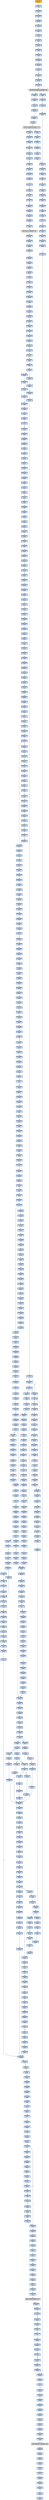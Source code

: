 strict digraph G {
	graph [bgcolor=transparent,
		name=G
	];
	node [color=lightsteelblue,
		fillcolor=lightsteelblue,
		shape=rectangle,
		style=filled
	];
	"0x00474996"	[label="0x00474996
movl"];
	"0x0047499c"	[label="0x0047499c
incl"];
	"0x00474996" -> "0x0047499c"	[color="#000000"];
	"0x00474b14"	[label="0x00474b14
movl"];
	"0x00474b1b"	[label="0x00474b1b
movl"];
	"0x00474b14" -> "0x00474b1b"	[color="#000000"];
	"0x004747f2"	[label="0x004747f2
subl"];
	"0x004747f4"	[label="0x004747f4
shrl"];
	"0x004747f2" -> "0x004747f4"	[color="#000000"];
	"0x00474aa3"	[label="0x00474aa3
movl"];
	"0x00474aa8"	[label="0x00474aa8
addl"];
	"0x00474aa3" -> "0x00474aa8"	[color="#000000"];
	"0x00474b9c"	[label="0x00474b9c
incl"];
	"0x00474b9d"	[label="0x00474b9d
cmpl"];
	"0x00474b9c" -> "0x00474b9d"	[color="#000000"];
	"0x0047480b"	[label="0x0047480b
popl"];
	"0x0047480c"	[label="0x0047480c
ret"];
	"0x0047480b" -> "0x0047480c"	[color="#000000"];
	"0x00474831"	[label="0x00474831
ret"];
	"0x00474af1"	[label="0x00474af1
movl"];
	"0x00474831" -> "0x00474af1"	[color="#000000"];
	"0x00474f53"	[label="0x00474f53
cmpl"];
	"0x00474f55"	[label="0x00474f55
jb"];
	"0x00474f53" -> "0x00474f55"	[color="#000000"];
	"0x00474ab9"	[label="0x00474ab9
leal"];
	"0x00474abc"	[label="0x00474abc
pushl"];
	"0x00474ab9" -> "0x00474abc"	[color="#000000"];
	"0x00474872"	[label="0x00474872
incl"];
	"0x00474873"	[label="0x00474873
cmpl"];
	"0x00474872" -> "0x00474873"	[color="#000000"];
	"0x00474f80"	[label="0x00474f80
popl"];
	"0x00474f81"	[label="0x00474f81
popl"];
	"0x00474f80" -> "0x00474f81"	[color="#000000"];
	"0x004749de"	[label="0x004749de
addl"];
	"0x004749e1"	[label="0x004749e1
movl"];
	"0x004749de" -> "0x004749e1"	[color="#000000"];
	"0x004747e5"	[label="0x004747e5
jae"];
	"0x004747e7"	[label="0x004747e7
popl"];
	"0x004747e5" -> "0x004747e7"	[color="#000000",
		label=F];
	"0x00474e20"	[label="0x00474e20
testb"];
	"0x00474e22"	[label="0x00474e22
movl"];
	"0x00474e20" -> "0x00474e22"	[color="#000000"];
	"0x00474f2b"	[label="0x00474f2b
movl"];
	"0x00474f31"	[label="0x00474f31
movl"];
	"0x00474f2b" -> "0x00474f31"	[color="#000000"];
	"0x00474e34"	[label="0x00474e34
jb"];
	"0x00474e67"	[label="0x00474e67
movl"];
	"0x00474e34" -> "0x00474e67"	[color="#000000",
		label=T];
	"0x00474e36"	[label="0x00474e36
movl"];
	"0x00474e34" -> "0x00474e36"	[color="#000000",
		label=F];
	"0x00474398"	[label="0x00474398
pushl"];
	"0x0047439a"	[label="0x0047439a
pushl"];
	"0x00474398" -> "0x0047439a"	[color="#000000"];
	"0x00474a85"	[label="0x00474a85
pushl"];
	"0x00474a86"	[label="0x00474a86
pushl"];
	"0x00474a85" -> "0x00474a86"	[color="#000000"];
	"0x00474f3d"	[label="0x00474f3d
incl"];
	"0x00474f3e"	[label="0x00474f3e
leal"];
	"0x00474f3d" -> "0x00474f3e"	[color="#000000"];
	"0x00474172"	[label="0x00474172
repz"];
	"0x00474174"	[label="0x00474174
movl"];
	"0x00474172" -> "0x00474174"	[color="#000000"];
	"0x004747d6"	[label="0x004747d6
movl"];
	"0x004747d9"	[label="0x004747d9
addl"];
	"0x004747d6" -> "0x004747d9"	[color="#000000"];
	"0x004746ec"	[label="0x004746ec
leal"];
	"0x004746f0"	[label="0x004746f0
call"];
	"0x004746ec" -> "0x004746f0"	[color="#000000"];
	"0x0047491a"	[label="0x0047491a
movl"];
	"0x0047491e"	[label="0x0047491e
movl"];
	"0x0047491a" -> "0x0047491e"	[color="#000000"];
	"0x00474964"	[label="0x00474964
jbe"];
	"0x00474966"	[label="0x00474966
movl"];
	"0x00474964" -> "0x00474966"	[color="#000000",
		label=F];
	"0x00474121"	[label="0x00474121
je"];
	"0x00474151"	[label="0x00474151
popl"];
	"0x00474121" -> "0x00474151"	[color="#000000",
		label=T];
	"0x00474911"	[label="0x00474911
movl"];
	"0x00474915"	[label="0x00474915
andl"];
	"0x00474911" -> "0x00474915"	[color="#000000"];
	"0x00474b30"	[label="0x00474b30
xorl"];
	"0x00474b32"	[label="0x00474b32
movl"];
	"0x00474b30" -> "0x00474b32"	[color="#000000"];
	"0x004747f6"	[label="0x004747f6
movl"];
	"0x004747fb"	[label="0x004747fb
subl"];
	"0x004747f6" -> "0x004747fb"	[color="#000000"];
	"0x00474864"	[label="0x00474864
xorl"];
	"0x00474866"	[label="0x00474866
movb"];
	"0x00474864" -> "0x00474866"	[color="#000000"];
	"0x00474e6a"	[label="0x00474e6a
movl"];
	"0x00474e67" -> "0x00474e6a"	[color="#000000"];
	"0x0047400c"	[label="0x0047400c
pushl"];
	"0x0047400d"	[label="0x0047400d
ret"];
	"0x0047400c" -> "0x0047400d"	[color="#000000"];
	"0x00474e55"	[label="0x00474e55
addl"];
	"0x00474e58"	[label="0x00474e58
orl"];
	"0x00474e55" -> "0x00474e58"	[color="#000000"];
	"0x00474cb2"	[label="0x00474cb2
movb"];
	"0x00474cb9"	[label="0x00474cb9
xorl"];
	"0x00474cb2" -> "0x00474cb9"	[color="#000000"];
	"0x0047426f"	[label="0x0047426f
addl"];
	"0x00474271"	[label="0x00474271
movl"];
	"0x0047426f" -> "0x00474271"	[color="#000000"];
	"0x00474d38"	[label="0x00474d38
movl"];
	"0x00474d3a"	[label="0x00474d3a
incl"];
	"0x00474d38" -> "0x00474d3a"	[color="#000000"];
	"0x00474152"	[label="0x00474152
popl"];
	"0x00474153"	[label="0x00474153
popl"];
	"0x00474152" -> "0x00474153"	[color="#000000"];
	"0x00474056"	[label="0x00474056
movb"];
	"0x00474058"	[label="0x00474058
scasb"];
	"0x00474056" -> "0x00474058"	[color="#000000"];
	"0x00474929"	[label="0x00474929
incl"];
	"0x0047492a"	[label="0x0047492a
decl"];
	"0x00474929" -> "0x0047492a"	[color="#000000"];
	"0x00474823"	[label="0x00474823
leal"];
	"0x00474826"	[label="0x00474826
movl"];
	"0x00474823" -> "0x00474826"	[color="#000000"];
	"0x004740fc"	[label="0x004740fc
call"];
	"0x004746c8"	[label="0x004746c8
movl"];
	"0x004740fc" -> "0x004746c8"	[color="#000000"];
	"0x00474ce3"	[label="0x00474ce3
repz"];
	"0x00474ce5"	[label="0x00474ce5
popl"];
	"0x00474ce3" -> "0x00474ce5"	[color="#000000"];
	"0x00474f4b"	[label="0x00474f4b
incl"];
	"0x00474f4c"	[label="0x00474f4c
movb"];
	"0x00474f4b" -> "0x00474f4c"	[color="#000000"];
	"0x00474bc7"	[label="0x00474bc7
call"];
	"0x004749b0"	[label="0x004749b0
pushl"];
	"0x00474bc7" -> "0x004749b0"	[color="#000000"];
	"0x004748ad"	[label="0x004748ad
cmpl"];
	"0x004748b3"	[label="0x004748b3
movl"];
	"0x004748ad" -> "0x004748b3"	[color="#000000"];
	"0x004747db"	[label="0x004747db
movl"];
	"0x004747de"	[label="0x004747de
movl"];
	"0x004747db" -> "0x004747de"	[color="#000000"];
	"0x00474aad"	[label="0x00474aad
addl"];
	"0x00474aaf"	[label="0x00474aaf
incl"];
	"0x00474aad" -> "0x00474aaf"	[color="#000000"];
	"0x00474a22"	[label="0x00474a22
cmpl"];
	"0x00474a25"	[label="0x00474a25
sbbl"];
	"0x00474a22" -> "0x00474a25"	[color="#000000"];
	"0x00474ee0"	[label="0x00474ee0
addl"];
	"0x00474ee2"	[label="0x00474ee2
shrl"];
	"0x00474ee0" -> "0x00474ee2"	[color="#000000"];
	"0x00474877"	[label="0x00474877
jb"];
	"0x00474879"	[label="0x00474879
movl"];
	"0x00474877" -> "0x00474879"	[color="#000000",
		label=F];
	"0x00474f03"	[label="0x00474f03
testl"];
	"0x00474f05"	[label="0x00474f05
je"];
	"0x00474f03" -> "0x00474f05"	[color="#000000"];
	"0x00474183"	[label="0x00474183
pushl"];
	"0x00474189"	[label="0x00474189
call"];
	"0x00474183" -> "0x00474189"	[color="#000000"];
	"0x00474f4e"	[label="0x00474f4e
movb"];
	"0x00474f4c" -> "0x00474f4e"	[color="#000000"];
	"0x00474efc"	[label="0x00474efc
movl"];
	"0x00474efc" -> "0x00474f03"	[color="#000000"];
	"0x004748cc"	[label="0x004748cc
movl"];
	"0x004748cf"	[label="0x004748cf
movl"];
	"0x004748cc" -> "0x004748cf"	[color="#000000"];
	"0x00474e97"	[label="0x00474e97
leal"];
	"0x00474e9a"	[label="0x00474e9a
jmp"];
	"0x00474e97" -> "0x00474e9a"	[color="#000000"];
	"0x00474e24"	[label="0x00474e24
je"];
	"0x00474e9c"	[label="0x00474e9c
cmpl"];
	"0x00474e24" -> "0x00474e9c"	[color="#000000",
		label=T];
	"0x00474e26"	[label="0x00474e26
cmpl"];
	"0x00474e24" -> "0x00474e26"	[color="#000000",
		label=F];
	"0x0047498f"	[label="0x0047498f
leal"];
	"0x00474993"	[label="0x00474993
incl"];
	"0x0047498f" -> "0x00474993"	[color="#000000"];
	"0x00474882"	[label="0x00474882
movl"];
	"0x00474885"	[label="0x00474885
movl"];
	"0x00474882" -> "0x00474885"	[color="#000000"];
	"0x00474a6a"	[label="0x00474a6a
subl"];
	"0x00474a6c"	[label="0x00474a6c
subl"];
	"0x00474a6a" -> "0x00474a6c"	[color="#000000"];
	"0x004748c7"	[label="0x004748c7
addl"];
	"0x004748c9"	[label="0x004748c9
cmpl"];
	"0x004748c7" -> "0x004748c9"	[color="#000000"];
	"0x00474ee9"	[label="0x00474ee9
movl"];
	"0x00474eec"	[label="0x00474eec
subl"];
	"0x00474ee9" -> "0x00474eec"	[color="#000000"];
	"0x00474b3d"	[label="0x00474b3d
movl"];
	"0x00474b43"	[label="0x00474b43
movl"];
	"0x00474b3d" -> "0x00474b43"	[color="#000000"];
	"0x00474112"	[label="0x00474112
movl"];
	"0x00474114"	[label="0x00474114
subl"];
	"0x00474112" -> "0x00474114"	[color="#000000"];
	"0x004749f1"	[label="0x004749f1
movl"];
	"0x004749f4"	[label="0x004749f4
movl"];
	"0x004749f1" -> "0x004749f4"	[color="#000000"];
	"0x00474cff"	[label="0x00474cff
ret"];
	"0x00474a9b"	[label="0x00474a9b
movb"];
	"0x00474cff" -> "0x00474a9b"	[color="#000000"];
	"0x00474e18"	[label="0x00474e18
movb"];
	"0x00474cff" -> "0x00474e18"	[color="#000000"];
	"0x0047472f"	[label="0x0047472f
ret"];
	"0x00474101"	[label="0x00474101
movb"];
	"0x0047472f" -> "0x00474101"	[color="#000000"];
	"0x00474a83"	[label="0x00474a83
ret"];
	"0x00474d2d"	[label="0x00474d2d
cmpl"];
	"0x00474a83" -> "0x00474d2d"	[color="#000000"];
	"0x00474e95"	[label="0x00474e95
addl"];
	"0x00474a83" -> "0x00474e95"	[color="#000000"];
	"0x00474a75"	[label="0x00474a75
addl"];
	"0x00474a77"	[label="0x00474a77
movl"];
	"0x00474a75" -> "0x00474a77"	[color="#000000"];
	"0x004747bb"	[label="0x004747bb
movb"];
	"0x004747bd"	[label="0x004747bd
incl"];
	"0x004747bb" -> "0x004747bd"	[color="#000000"];
	"0x00474853"	[label="0x00474853
repz"];
	"0x00474855"	[label="0x00474855
movl"];
	"0x00474853" -> "0x00474855"	[color="#000000"];
	"0x00474161"	[label="0x00474161
movl"];
	"0x00474163"	[label="0x00474163
addl"];
	"0x00474161" -> "0x00474163"	[color="#000000"];
	"0x00474169"	[label="0x00474169
movl"];
	"0x00474163" -> "0x00474169"	[color="#000000"];
	"0x00474b74"	[label="0x00474b74
movl"];
	"0x00474b76"	[label="0x00474b76
call"];
	"0x00474b74" -> "0x00474b76"	[color="#000000"];
	"0x00474ce6"	[label="0x00474ce6
popl"];
	"0x00474ce7"	[label="0x00474ce7
popl"];
	"0x00474ce6" -> "0x00474ce7"	[color="#000000"];
	"0x00474f47"	[label="0x00474f47
movl"];
	"0x00474f49"	[label="0x00474f49
subl"];
	"0x00474f47" -> "0x00474f49"	[color="#000000"];
	"0x004747b4"	[label="0x004747b4
movl"];
	"0x004747b9"	[label="0x004747b9
movl"];
	"0x004747b4" -> "0x004747b9"	[color="#000000"];
	"0x00474ea0"	[label="0x00474ea0
jb"];
	"0x00474e9c" -> "0x00474ea0"	[color="#000000"];
	"0x00474e29"	[label="0x00474e29
jb"];
	"0x00474e29" -> "0x00474e9c"	[color="#000000",
		label=T];
	"0x00474e2b"	[label="0x00474e2b
movl"];
	"0x00474e29" -> "0x00474e2b"	[color="#000000",
		label=F];
	"0x00474ef7"	[label="0x00474ef7
cmpl"];
	"0x00474efa"	[label="0x00474efa
jae"];
	"0x00474ef7" -> "0x00474efa"	[color="#000000"];
	"0x00474ea5"	[label="0x00474ea5
movl"];
	"0x00474ea8"	[label="0x00474ea8
shll"];
	"0x00474ea5" -> "0x00474ea8"	[color="#000000"];
	"0x00474e5c"	[label="0x00474e5c
cmpl"];
	"0x00474e5f"	[label="0x00474e5f
movl"];
	"0x00474e5c" -> "0x00474e5f"	[color="#000000"];
	"0x0047484d"	[label="0x0047484d
leal"];
	"0x00474851"	[label="0x00474851
xorl"];
	"0x0047484d" -> "0x00474851"	[color="#000000"];
	"0x004747fd"	[label="0x004747fd
andl"];
	"0x00474802"	[label="0x00474802
shrl"];
	"0x004747fd" -> "0x00474802"	[color="#000000"];
	"0x00474ec6"	[label="0x00474ec6
movl"];
	"0x00474ec8"	[label="0x00474ec8
cmpl"];
	"0x00474ec6" -> "0x00474ec8"	[color="#000000"];
	"0x00474ca5"	[label="0x00474ca5
jne"];
	"0x00474ca5" -> "0x00474cb2"	[color="#000000",
		label=T];
	"0x00474b98"	[label="0x00474b98
movb"];
	"0x0047480c" -> "0x00474b98"	[color="#000000"];
	"0x004747a4"	[label="0x004747a4
pushl"];
	"0x004747a5"	[label="0x004747a5
movl"];
	"0x004747a4" -> "0x004747a5"	[color="#000000"];
	"0x004746e3"	[label="0x004746e3
movl"];
	"0x004746ea"	[label="0x004746ea
pushl"];
	"0x004746e3" -> "0x004746ea"	[color="#000000"];
	"0x00474807"	[label="0x00474807
movl"];
	"0x0047480a"	[label="0x0047480a
popl"];
	"0x00474807" -> "0x0047480a"	[color="#000000"];
	"0x004749d3"	[label="0x004749d3
andl"];
	"0x004749d9"	[label="0x004749d9
orl"];
	"0x004749d3" -> "0x004749d9"	[color="#000000"];
	"0x00474b6a"	[label="0x00474b6a
movl"];
	"0x00474b6c"	[label="0x00474b6c
pushl"];
	"0x00474b6a" -> "0x00474b6c"	[color="#000000"];
	"0x00474726"	[label="0x00474726
movl"];
	"0x00474729"	[label="0x00474729
addl"];
	"0x00474726" -> "0x00474729"	[color="#000000"];
	"0x00474ccb"	[label="0x00474ccb
jmp"];
	"0x00474cd4"	[label="0x00474cd4
movl"];
	"0x00474ccb" -> "0x00474cd4"	[color="#000000"];
	"0x00474eae"	[label="0x00474eae
movb"];
	"0x00474eb2"	[label="0x00474eb2
movl"];
	"0x00474eae" -> "0x00474eb2"	[color="#000000"];
	"0x00474389"	[label="0x00474389
movl"];
	"0x0047438f"	[label="0x0047438f
movl"];
	"0x00474389" -> "0x0047438f"	[color="#000000"];
	"0x00474f86"	[label="0x00474f86
addl"];
	"0x00474f89"	[label="0x00474f89
ret"];
	"0x00474f86" -> "0x00474f89"	[color="#000000"];
	"0x00474e5a"	[label="0x00474e5a
movl"];
	"0x00474e58" -> "0x00474e5a"	[color="#000000"];
	"0x00474f5b"	[label="0x00474f5b
addl"];
	"0x00474f5d"	[label="0x00474f5d
movl"];
	"0x00474f5b" -> "0x00474f5d"	[color="#000000"];
	"0x00474373"	[label="0x00474373
movl"];
	"0x00474375"	[label="0x00474375
movl"];
	"0x00474373" -> "0x00474375"	[color="#000000"];
	"0x00474eb5"	[label="0x00474eb5
movl"];
	"0x00474eb2" -> "0x00474eb5"	[color="#000000"];
	"0x00474f37"	[label="0x00474f37
movl"];
	"0x00474f39"	[label="0x00474f39
movl"];
	"0x00474f37" -> "0x00474f39"	[color="#000000"];
	"0x00474e46"	[label="0x00474e46
movl"];
	"0x00474e49"	[label="0x00474e49
movl"];
	"0x00474e46" -> "0x00474e49"	[color="#000000"];
	"0x004746d2"	[label="0x004746d2
leal"];
	"0x004746d6"	[label="0x004746d6
pushl"];
	"0x004746d2" -> "0x004746d6"	[color="#000000"];
	"0x00474aa2"	[label="0x00474aa2
popl"];
	"0x00474aa2" -> "0x00474aa3"	[color="#000000"];
	"0x00474093"	[label="0x00474093
orl"];
	"0x00474095"	[label="0x00474095
je"];
	"0x00474093" -> "0x00474095"	[color="#000000"];
	"0x00474cf1"	[label="0x00474cf1
ret"];
	"0x00474f6c"	[label="0x00474f6c
testb"];
	"0x00474cf1" -> "0x00474f6c"	[color="#000000"];
	"0x00474af9"	[label="0x00474af9
addl"];
	"0x00474afe"	[label="0x00474afe
popl"];
	"0x00474af9" -> "0x00474afe"	[color="#000000"];
	"0x004748fe"	[label="0x004748fe
movl"];
	"0x00474900"	[label="0x00474900
movl"];
	"0x004748fe" -> "0x00474900"	[color="#000000"];
	"0x004749e4"	[label="0x004749e4
movl"];
	"0x004749e6"	[label="0x004749e6
movl"];
	"0x004749e4" -> "0x004749e6"	[color="#000000"];
	"0x004749a1"	[label="0x004749a1
popl"];
	"0x004749a2"	[label="0x004749a2
popl"];
	"0x004749a1" -> "0x004749a2"	[color="#000000"];
	"0x00474a09"	[label="0x00474a09
movl"];
	"0x00474a0f"	[label="0x00474a0f
movl"];
	"0x00474a09" -> "0x00474a0f"	[color="#000000"];
	"0x004747d9" -> "0x004747db"	[color="#000000"];
	"0x00474f43"	[label="0x00474f43
movl"];
	"0x00474f45"	[label="0x00474f45
jae"];
	"0x00474f43" -> "0x00474f45"	[color="#000000"];
	"0x0047404e"	[label="0x0047404e
pushl"];
	"0x0047404f"	[label="0x0047404f
call"];
	"0x0047404e" -> "0x0047404f"	[color="#000000"];
	"0x00474a89"	[label="0x00474a89
xorl"];
	"0x00474a8b"	[label="0x00474a8b
xorl"];
	"0x00474a89" -> "0x00474a8b"	[color="#000000"];
	"0x00474ceb"	[label="0x00474ceb
addl"];
	"0x00474ceb" -> "0x00474cf1"	[color="#000000"];
	"0x00474002"	[label="0x00474002
call"];
	"0x0047400a"	[label="0x0047400a
popl"];
	"0x00474002" -> "0x0047400a"	[color="#000000"];
	"0x00474b72"	[label="0x00474b72
pushl"];
	"0x00474b72" -> "0x00474b74"	[color="#000000"];
	"0x0047416f"	[label="0x0047416f
sarl"];
	"0x00474169" -> "0x0047416f"	[color="#000000"];
	"0x004749c3"	[label="0x004749c3
movb"];
	"0x004749c7"	[label="0x004749c7
movl"];
	"0x004749c3" -> "0x004749c7"	[color="#000000"];
	"0x00474a5a"	[label="0x00474a5a
movl"];
	"0x00474a5d"	[label="0x00474a5d
addl"];
	"0x00474a5a" -> "0x00474a5d"	[color="#000000"];
	"0x00474a6e"	[label="0x00474a6e
popl"];
	"0x00474a6c" -> "0x00474a6e"	[color="#000000"];
	"0x00474cf9"	[label="0x00474cf9
subl"];
	"0x00474cf9" -> "0x00474cff"	[color="#000000"];
	"0x00474e8a"	[label="0x00474e8a
leal"];
	"0x00474e90"	[label="0x00474e90
call"];
	"0x00474e8a" -> "0x00474e90"	[color="#000000"];
	"0x00474a7e"	[label="0x00474a7e
popl"];
	"0x00474a7f"	[label="0x00474a7f
movl"];
	"0x00474a7e" -> "0x00474a7f"	[color="#000000"];
	"0x00474804"	[label="0x00474804
addl"];
	"0x00474802" -> "0x00474804"	[color="#000000"];
	"0x00474059"	[label="0x00474059
jne"];
	"0x0047405b"	[label="0x0047405b
cmpb"];
	"0x00474059" -> "0x0047405b"	[color="#000000",
		label=F];
	"0x004742be"	[label="0x004742be
addl"];
	"0x004742c0"	[label="0x004742c0
addl"];
	"0x004742be" -> "0x004742c0"	[color="#000000"];
	"0x00474ba0"	[label="0x00474ba0
jb"];
	"0x00474ba2"	[label="0x00474ba2
leal"];
	"0x00474ba0" -> "0x00474ba2"	[color="#000000",
		label=F];
	"0x00474d3b"	[label="0x00474d3b
incl"];
	"0x00474d3a" -> "0x00474d3b"	[color="#000000"];
	"0x00474274"	[label="0x00474274
testl"];
	"0x00474276"	[label="0x00474276
je"];
	"0x00474274" -> "0x00474276"	[color="#000000"];
	"0x00474e31"	[label="0x00474e31
cmpl"];
	"0x00474e31" -> "0x00474e34"	[color="#000000"];
	"0x004747ae"	[label="0x004747ae
cmpl"];
	"0x004747b1"	[label="0x004747b1
jb"];
	"0x004747ae" -> "0x004747b1"	[color="#000000"];
	"0x004747e0"	[label="0x004747e0
movl"];
	"0x004747e3"	[label="0x004747e3
cmpl"];
	"0x004747e0" -> "0x004747e3"	[color="#000000"];
	"0x004748eb"	[label="0x004748eb
andl"];
	"0x004748f0"	[label="0x004748f0
subl"];
	"0x004748eb" -> "0x004748f0"	[color="#000000"];
	"0x00474718"	[label="0x00474718
testb"];
	"0x00474f89" -> "0x00474718"	[color="#000000"];
	"0x0047439d"	[label="0x0047439d
pushl"];
	"0x0047439e"	[label="0x0047439e
call"];
	"0x0047439d" -> "0x0047439e"	[color="#000000"];
	"0x0047492b"	[label="0x0047492b
addl"];
	"0x0047492e"	[label="0x0047492e
cmpl"];
	"0x0047492b" -> "0x0047492e"	[color="#000000"];
	"0x00474aab"	[label="0x00474aab
shll"];
	"0x00474aa8" -> "0x00474aab"	[color="#000000"];
	"0x00474988"	[label="0x00474988
movb"];
	"0x0047498b"	[label="0x0047498b
movl"];
	"0x00474988" -> "0x0047498b"	[color="#000000"];
	"0x004747a8"	[label="0x004747a8
movl"];
	"0x004747ad"	[label="0x004747ad
pushl"];
	"0x004747a8" -> "0x004747ad"	[color="#000000"];
	"0x00474b1e"	[label="0x00474b1e
movl"];
	"0x00474b1b" -> "0x00474b1e"	[color="#000000"];
	"0x004747d4"	[label="0x004747d4
orl"];
	"0x004747d4" -> "0x004747d6"	[color="#000000"];
	"0x00474892"	[label="0x00474892
movl"];
	"0x0047489a"	[label="0x0047489a
movl"];
	"0x00474892" -> "0x0047489a"	[color="#000000"];
	"0x004749cc"	[label="0x004749cc
movl"];
	"0x004749d0"	[label="0x004749d0
shll"];
	"0x004749cc" -> "0x004749d0"	[color="#000000"];
	"0x00474f7e"	[label="0x00474f7e
movl"];
	"0x00474f7e" -> "0x00474f80"	[color="#000000"];
	"0x004748e0"	[label="0x004748e0
movl"];
	"0x004748e6"	[label="0x004748e6
shrl"];
	"0x004748e0" -> "0x004748e6"	[color="#000000"];
	"0x00474b49"	[label="0x00474b49
movl"];
	"0x00474b4f"	[label="0x00474b4f
movl"];
	"0x00474b49" -> "0x00474b4f"	[color="#000000"];
	"0x00474e3f"	[label="0x00474e3f
movb"];
	"0x00474e41"	[label="0x00474e41
incl"];
	"0x00474e3f" -> "0x00474e41"	[color="#000000"];
	"0x00474eb8"	[label="0x00474eb8
movl"];
	"0x00474eb5" -> "0x00474eb8"	[color="#000000"];
	"0x004749e1" -> "0x004749e4"	[color="#000000"];
	"0x0047489e"	[label="0x0047489e
leal"];
	"0x0047489a" -> "0x0047489e"	[color="#000000"];
	"0x00474b43" -> "0x00474b49"	[color="#000000"];
	"0x00474176"	[label="0x00474176
andl"];
	"0x00474174" -> "0x00474176"	[color="#000000"];
	"0x00474a42"	[label="0x00474a42
jmp"];
	"0x00474a58"	[label="0x00474a58
movl"];
	"0x00474a42" -> "0x00474a58"	[color="#000000"];
	"0x00474f39" -> "0x00474f3d"	[color="#000000"];
	"0x0047499d"	[label="0x0047499d
cmpl"];
	"0x0047499f"	[label="0x0047499f
jb"];
	"0x0047499d" -> "0x0047499f"	[color="#000000"];
	"0x0047490d"	[label="0x0047490d
repz"];
	"0x0047490f"	[label="0x0047490f
movl"];
	"0x0047490d" -> "0x0047490f"	[color="#000000"];
	"0x00474f41"	[label="0x00474f41
cmpl"];
	"0x00474f41" -> "0x00474f43"	[color="#000000"];
	"0x0047404d"	[label="0x0047404d
pushl"];
	"0x0047404d" -> "0x0047404e"	[color="#000000"];
	"0x00474b6e"	[label="0x00474b6e
leal"];
	"0x00474b71"	[label="0x00474b71
pushl"];
	"0x00474b6e" -> "0x00474b71"	[color="#000000"];
	"0x00474943"	[label="0x00474943
cmpl"];
	"0x00474949"	[label="0x00474949
je"];
	"0x00474943" -> "0x00474949"	[color="#000000"];
	"0x00474058" -> "0x00474059"	[color="#000000"];
	"0x00474817"	[label="0x00474817
movl"];
	"0x0047481d"	[label="0x0047481d
movl"];
	"0x00474817" -> "0x0047481d"	[color="#000000"];
	"0x00474a49"	[label="0x00474a49
movl"];
	"0x00474a4e"	[label="0x00474a4e
jmp"];
	"0x00474a49" -> "0x00474a4e"	[color="#000000"];
	"0x004747e3" -> "0x004747e5"	[color="#000000"];
	"0x00474ab0"	[label="0x00474ab0
cmpl"];
	"0x00474aaf" -> "0x00474ab0"	[color="#000000"];
	"0x00474bb6"	[label="0x00474bb6
jne"];
	"0x00474bc3"	[label="0x00474bc3
xorl"];
	"0x00474bb6" -> "0x00474bc3"	[color="#000000",
		label=T];
	"0x00474b0c"	[label="0x00474b0c
pushl"];
	"0x00474b0d"	[label="0x00474b0d
movl"];
	"0x00474b0c" -> "0x00474b0d"	[color="#000000"];
	"0x00474871"	[label="0x00474871
incl"];
	"0x00474871" -> "0x00474872"	[color="#000000"];
	"0x0047498b" -> "0x0047498f"	[color="#000000"];
	GETPROCADDRESS_KERNEL32_DLL	[color=lightgrey,
		fillcolor=lightgrey,
		label="GETPROCADDRESS_KERNEL32_DLL
GETPROCADDRESS-KERNEL32-DLL"];
	"0x0047404f" -> GETPROCADDRESS_KERNEL32_DLL	[color="#000000"];
	"0x004748a5"	[label="0x004748a5
movl"];
	"0x004748a9"	[label="0x004748a9
shll"];
	"0x004748a5" -> "0x004748a9"	[color="#000000"];
	"0x00474e39"	[label="0x00474e39
movl"];
	"0x00474e36" -> "0x00474e39"	[color="#000000"];
	"0x00474269"	[label="0x00474269
movl"];
	"0x00474269" -> "0x0047426f"	[color="#000000"];
	"0x00474ec1"	[label="0x00474ec1
addl"];
	"0x00474ec4"	[label="0x00474ec4
orl"];
	"0x00474ec1" -> "0x00474ec4"	[color="#000000"];
	"0x00474a8d"	[label="0x00474a8d
leal"];
	"0x00474a8b" -> "0x00474a8d"	[color="#000000"];
	"0x00474365"	[label="0x00474365
movl"];
	"0x00474367"	[label="0x00474367
addl"];
	"0x00474365" -> "0x00474367"	[color="#000000"];
	"0x004740b0"	[label="0x004740b0
pushl"];
	"0x004740b2"	[label="0x004740b2
pushl"];
	"0x004740b0" -> "0x004740b2"	[color="#000000"];
	"0x00474f16"	[label="0x00474f16
movl"];
	"0x00474f1c"	[label="0x00474f1c
movl"];
	"0x00474f16" -> "0x00474f1c"	[color="#000000"];
	"0x00474888"	[label="0x00474888
movl"];
	"0x00474885" -> "0x00474888"	[color="#000000"];
	"0x00474a7d"	[label="0x00474a7d
popl"];
	"0x00474a7d" -> "0x00474a7e"	[color="#000000"];
	"0x004749b8"	[label="0x004749b8
cmpl"];
	"0x004749bc"	[label="0x004749bc
jb"];
	"0x004749b8" -> "0x004749bc"	[color="#000000"];
	"0x004740f1"	[label="0x004740f1
pushl"];
	"0x004740f7"	[label="0x004740f7
pushl"];
	"0x004740f1" -> "0x004740f7"	[color="#000000"];
	"0x004748a1"	[label="0x004748a1
movl"];
	"0x004748a1" -> "0x004748a5"	[color="#000000"];
	"0x00474986"	[label="0x00474986
xorl"];
	"0x00474986" -> "0x00474988"	[color="#000000"];
	"0x00474f6e"	[label="0x00474f6e
je"];
	"0x00474f70"	[label="0x00474f70
cmpl"];
	"0x00474f6e" -> "0x00474f70"	[color="#000000",
		label=F];
	"0x004740fa"	[label="0x004740fa
pushl"];
	"0x004740f7" -> "0x004740fa"	[color="#000000"];
	"0x00474cc3"	[label="0x00474cc3
jne"];
	"0x00474ccd"	[label="0x00474ccd
movb"];
	"0x00474cc3" -> "0x00474ccd"	[color="#000000",
		label=T];
	"0x00474cc5"	[label="0x00474cc5
incl"];
	"0x00474cc3" -> "0x00474cc5"	[color="#000000",
		label=F];
	"0x00474a36"	[label="0x00474a36
jmp"];
	"0x00474a36" -> "0x00474a58"	[color="#000000"];
	"0x00474ed6"	[label="0x00474ed6
movl"];
	"0x00474ed9"	[label="0x00474ed9
movl"];
	"0x00474ed6" -> "0x00474ed9"	[color="#000000"];
	"0x0047410e"	[label="0x0047410e
pushl"];
	"0x0047410f"	[label="0x0047410f
pushl"];
	"0x0047410e" -> "0x0047410f"	[color="#000000"];
	"0x00474042"	[label="0x00474042
movl"];
	"0x00474048"	[label="0x00474048
movl"];
	"0x00474042" -> "0x00474048"	[color="#000000"];
	"0x00474962"	[label="0x00474962
testl"];
	"0x00474962" -> "0x00474964"	[color="#000000"];
	"0x004741c8"	[label="0x004741c8
je"];
	"0x00474243"	[label="0x00474243
movl"];
	"0x004741c8" -> "0x00474243"	[color="#000000",
		label=T];
	"0x00474a5f"	[label="0x00474a5f
movl"];
	"0x00474a5d" -> "0x00474a5f"	[color="#000000"];
	"0x004742c8"	[label="0x004742c8
je"];
	"0x004742c8" -> "0x00474373"	[color="#000000",
		label=T];
	"0x00474cc6"	[label="0x00474cc6
cmpl"];
	"0x00474cc9"	[label="0x00474cc9
jb"];
	"0x00474cc6" -> "0x00474cc9"	[color="#000000"];
	"0x004740b7"	[label="0x004740b7
pushl"];
	"0x004740bc"	[label="0x004740bc
pushl"];
	"0x004740b7" -> "0x004740bc"	[color="#000000"];
	"0x0047480a" -> "0x0047480b"	[color="#000000"];
	"0x00474e42"	[label="0x00474e42
movb"];
	"0x00474e41" -> "0x00474e42"	[color="#000000"];
	"0x004749c9"	[label="0x004749c9
movl"];
	"0x004749c7" -> "0x004749c9"	[color="#000000"];
	"0x00474a82"	[label="0x00474a82
popl"];
	"0x00474a7f" -> "0x00474a82"	[color="#000000"];
	"0x0047496d"	[label="0x0047496d
movb"];
	"0x00474970"	[label="0x00474970
testb"];
	"0x0047496d" -> "0x00474970"	[color="#000000"];
	"0x00474813"	[label="0x00474813
movl"];
	"0x00474813" -> "0x00474817"	[color="#000000"];
	"0x00474a20"	[label="0x00474a20
jae"];
	"0x00474a20" -> "0x00474a22"	[color="#000000",
		label=F];
	"0x00474a2c"	[label="0x00474a2c
cmpl"];
	"0x00474a20" -> "0x00474a2c"	[color="#000000",
		label=T];
	"0x00474108"	[label="0x00474108
incb"];
	"0x00474108" -> "0x0047410e"	[color="#000000"];
	"0x004747eb"	[label="0x004747eb
movl"];
	"0x004747ee"	[label="0x004747ee
movl"];
	"0x004747eb" -> "0x004747ee"	[color="#000000"];
	"0x00474cbb"	[label="0x00474cbb
cmpb"];
	"0x00474cbb" -> "0x00474cc3"	[color="#000000"];
	"0x004748c4"	[label="0x004748c4
movl"];
	"0x004748c4" -> "0x004748c7"	[color="#000000"];
	"0x0047485c"	[label="0x0047485c
cmpl"];
	"0x00474855" -> "0x0047485c"	[color="#000000"];
	"0x00474875"	[label="0x00474875
movl"];
	"0x00474873" -> "0x00474875"	[color="#000000"];
	"0x004749a4"	[label="0x004749a4
movb"];
	"0x004749a6"	[label="0x004749a6
popl"];
	"0x004749a4" -> "0x004749a6"	[color="#000000"];
	"0x0047485e"	[label="0x0047485e
movl"];
	"0x00474862"	[label="0x00474862
jbe"];
	"0x0047485e" -> "0x00474862"	[color="#000000"];
	"0x004740e2"	[label="0x004740e2
movl"];
	"0x004740e8"	[label="0x004740e8
pushl"];
	"0x004740e2" -> "0x004740e8"	[color="#000000"];
	"0x0047437e"	[label="0x0047437e
movl"];
	"0x00474384"	[label="0x00474384
jmp"];
	"0x0047437e" -> "0x00474384"	[color="#000000"];
	"0x00474eab"	[label="0x00474eab
movb"];
	"0x00474ea8" -> "0x00474eab"	[color="#000000"];
	"0x00474154"	[label="0x00474154
popl"];
	"0x00474155"	[label="0x00474155
jmp"];
	"0x00474154" -> "0x00474155"	[color="#000000"];
	"0x00474b37"	[label="0x00474b37
movl"];
	"0x00474b37" -> "0x00474b3d"	[color="#000000"];
	"0x004740b2" -> "0x004740b7"	[color="#000000"];
	"0x00474008"	[label="0x00474008
jmp"];
	"0x0047400d" -> "0x00474008"	[color="#000000"];
	"0x00474ed3"	[label="0x00474ed3
movl"];
	"0x00474ed3" -> "0x00474ed6"	[color="#000000"];
	"0x00474392"	[label="0x00474392
addl"];
	"0x00474394"	[label="0x00474394
pushl"];
	"0x00474392" -> "0x00474394"	[color="#000000"];
	"0x00474b59"	[label="0x00474b59
stosb"];
	"0x00474b5a"	[label="0x00474b5a
call"];
	"0x00474b59" -> "0x00474b5a"	[color="#000000"];
	"0x00474062"	[label="0x00474062
jmp"];
	"0x0047408d"	[label="0x0047408d
movl"];
	"0x00474062" -> "0x0047408d"	[color="#000000"];
	"0x00474a62"	[label="0x00474a62
movl"];
	"0x00474a65"	[label="0x00474a65
movl"];
	"0x00474a62" -> "0x00474a65"	[color="#000000"];
	"0x0047471a"	[label="0x0047471a
jne"];
	"0x00474718" -> "0x0047471a"	[color="#000000"];
	"0x00474b6d"	[label="0x00474b6d
pushl"];
	"0x00474b6c" -> "0x00474b6d"	[color="#000000"];
	"0x00474f82"	[label="0x00474f82
popl"];
	"0x00474f83"	[label="0x00474f83
movb"];
	"0x00474f82" -> "0x00474f83"	[color="#000000"];
	"0x00474abd"	[label="0x00474abd
pushl"];
	"0x00474abc" -> "0x00474abd"	[color="#000000"];
	"0x004740e9"	[label="0x004740e9
movl"];
	"0x004740e8" -> "0x004740e9"	[color="#000000"];
	"0x0047483d"	[label="0x0047483d
movl"];
	"0x0047483f"	[label="0x0047483f
pushl"];
	"0x0047483d" -> "0x0047483f"	[color="#000000"];
	"0x004747a7"	[label="0x004747a7
pushl"];
	"0x004747a5" -> "0x004747a7"	[color="#000000"];
	"0x00474efa" -> "0x00474efc"	[color="#000000",
		label=F];
	"0x00474efa" -> "0x00474f16"	[color="#000000",
		label=T];
	"0x0047483a"	[label="0x0047483a
pushl"];
	"0x0047483b"	[label="0x0047483b
pushl"];
	"0x0047483a" -> "0x0047483b"	[color="#000000"];
	"0x0047481d" -> "0x00474823"	[color="#000000"];
	"0x004747ad" -> "0x004747ae"	[color="#000000"];
	"0x00474400"	[label="0x00474400
movl"];
	"0x00474405"	[label="0x00474405
pushl"];
	"0x00474400" -> "0x00474405"	[color="#000000"];
	"0x00474a3d"	[label="0x00474a3d
movl"];
	"0x00474a3d" -> "0x00474a42"	[color="#000000"];
	"0x004740eb"	[label="0x004740eb
addl"];
	"0x004740e9" -> "0x004740eb"	[color="#000000"];
	"0x00474a65" -> "0x00474a6a"	[color="#000000"];
	"0x004748e9"	[label="0x004748e9
movl"];
	"0x004748e9" -> "0x004748eb"	[color="#000000"];
	"0x00474ead"	[label="0x00474ead
incl"];
	"0x00474eab" -> "0x00474ead"	[color="#000000"];
	"0x004749c2"	[label="0x004749c2
incl"];
	"0x004749c2" -> "0x004749c3"	[color="#000000"];
	"0x00474ecb"	[label="0x00474ecb
movl"];
	"0x00474ece"	[label="0x00474ece
movl"];
	"0x00474ecb" -> "0x00474ece"	[color="#000000"];
	"0x00474cc9" -> "0x00474ccb"	[color="#000000",
		label=F];
	"0x00474d32"	[label="0x00474d32
jae"];
	"0x00474d2d" -> "0x00474d32"	[color="#000000"];
	"0x0047488c"	[label="0x0047488c
xorl"];
	"0x0047488e"	[label="0x0047488e
movl"];
	"0x0047488c" -> "0x0047488e"	[color="#000000"];
	"0x00474ac2"	[label="0x00474ac2
call"];
	"0x00474abd" -> "0x00474ac2"	[color="#000000"];
	"0x004748f6"	[label="0x004748f6
movl"];
	"0x004748f8"	[label="0x004748f8
movb"];
	"0x004748f6" -> "0x004748f8"	[color="#000000"];
	"0x0047400e"	[label="0x0047400e
call"];
	"0x00474008" -> "0x0047400e"	[color="#000000"];
	"0x00474bc5"	[label="0x00474bc5
movl"];
	"0x00474bc5" -> "0x00474bc7"	[color="#000000"];
	"0x004741b0"	[label="0x004741b0
je"];
	"0x004741ba"	[label="0x004741ba
movl"];
	"0x004741b0" -> "0x004741ba"	[color="#000000",
		label=T];
	"0x004747c2"	[label="0x004747c2
movl"];
	"0x004747c4"	[label="0x004747c4
movl"];
	"0x004747c2" -> "0x004747c4"	[color="#000000"];
	"0x00474ee4"	[label="0x00474ee4
movl"];
	"0x00474ee2" -> "0x00474ee4"	[color="#000000"];
	"0x00474289"	[label="0x00474289
jne"];
	"0x00474292"	[label="0x00474292
movl"];
	"0x00474289" -> "0x00474292"	[color="#000000",
		label=T];
	"0x00474b02"	[label="0x00474b02
movl"];
	"0x004746f0" -> "0x00474b02"	[color="#000000"];
	"0x00474378"	[label="0x00474378
movl"];
	"0x0047437b"	[label="0x0047437b
addl"];
	"0x00474378" -> "0x0047437b"	[color="#000000"];
	"0x00474287"	[label="0x00474287
testl"];
	"0x00474287" -> "0x00474289"	[color="#000000"];
	"0x0047436e"	[label="0x0047436e
jmp"];
	"0x004742a2"	[label="0x004742a2
movl"];
	"0x0047436e" -> "0x004742a2"	[color="#000000"];
	"0x00474ea0" -> "0x00474ed3"	[color="#000000",
		label=T];
	"0x00474ea2"	[label="0x00474ea2
movl"];
	"0x00474ea0" -> "0x00474ea2"	[color="#000000",
		label=F];
	"0x00474ccd" -> "0x00474cd4"	[color="#000000"];
	"0x00474b63"	[label="0x00474b63
subl"];
	"0x00474b69"	[label="0x00474b69
pushl"];
	"0x00474b63" -> "0x00474b69"	[color="#000000"];
	"0x0047403c"	[label="0x0047403c
call"];
	GETMODULEHANDLEA_KERNEL32_DLL	[color=lightgrey,
		fillcolor=lightgrey,
		label="GETMODULEHANDLEA_KERNEL32_DLL
GETMODULEHANDLEA-KERNEL32-DLL"];
	"0x0047403c" -> GETMODULEHANDLEA_KERNEL32_DLL	[color="#000000"];
	"0x00474f49" -> "0x00474f4b"	[color="#000000"];
	"0x00474931"	[label="0x00474931
movl"];
	"0x0047492e" -> "0x00474931"	[color="#000000"];
	"0x00474cf8"	[label="0x00474cf8
popl"];
	"0x00474cf8" -> "0x00474cf9"	[color="#000000"];
	"0x00474862" -> "0x00474864"	[color="#000000",
		label=F];
	"0x00474415"	[label="0x00474415
popa"];
	"0x00474416"	[label="0x00474416
jne"];
	"0x00474415" -> "0x00474416"	[color="#000000"];
	"0x00474397"	[label="0x00474397
pushl"];
	"0x00474397" -> "0x00474398"	[color="#000000"];
	"0x00474b0f"	[label="0x00474b0f
leal"];
	"0x00474b12"	[label="0x00474b12
movl"];
	"0x00474b0f" -> "0x00474b12"	[color="#000000"];
	"0x004743ff"	[label="0x004743ff
popl"];
	"0x004743ff" -> "0x00474400"	[color="#000000"];
	"0x00474f0d"	[label="0x00474f0d
movl"];
	"0x00474f14"	[label="0x00474f14
jmp"];
	"0x00474f0d" -> "0x00474f14"	[color="#000000"];
	"0x004747a7" -> "0x004747a8"	[color="#000000"];
	"0x004747c7"	[label="0x004747c7
movl"];
	"0x004747cb"	[label="0x004747cb
shll"];
	"0x004747c7" -> "0x004747cb"	[color="#000000"];
	"0x004749e9"	[label="0x004749e9
cmpl"];
	"0x004749ec"	[label="0x004749ec
jae"];
	"0x004749e9" -> "0x004749ec"	[color="#000000"];
	"0x00474a6f"	[label="0x00474a6f
shrl"];
	"0x00474a6e" -> "0x00474a6f"	[color="#000000"];
	"0x004740a1"	[label="0x004740a1
leal"];
	"0x00474095" -> "0x004740a1"	[color="#000000",
		label=T];
	"0x004746dc"	[label="0x004746dc
movl"];
	"0x004746dc" -> "0x004746e3"	[color="#000000"];
	"0x00474ce8"	[label="0x00474ce8
movb"];
	"0x00474ce7" -> "0x00474ce8"	[color="#000000"];
	"0x004748fa"	[label="0x004748fa
movl"];
	"0x004748fa" -> "0x004748fe"	[color="#000000"];
	"0x00474e3c"	[label="0x00474e3c
shll"];
	"0x00474e39" -> "0x00474e3c"	[color="#000000"];
	"0x004740be"	[label="0x004740be
call"];
	"0x004740bc" -> "0x004740be"	[color="#000000"];
	"0x0047489e" -> "0x004748a1"	[color="#000000"];
	"0x00474834"	[label="0x00474834
subl"];
	"0x00474834" -> "0x0047483a"	[color="#000000"];
	"0x0047401c"	[label="0x0047401c
subl"];
	"0x00474022"	[label="0x00474022
cmpl"];
	"0x0047401c" -> "0x00474022"	[color="#000000"];
	"0x0047417c"	[label="0x0047417c
pushl"];
	"0x00474181"	[label="0x00474181
pushl"];
	"0x0047417c" -> "0x00474181"	[color="#000000"];
	"0x00474eee"	[label="0x00474eee
andl"];
	"0x00474ef3"	[label="0x00474ef3
shrl"];
	"0x00474eee" -> "0x00474ef3"	[color="#000000"];
	VIRTUALPROTECT_KERNEL32_DLL	[color=lightgrey,
		fillcolor=lightgrey,
		label="VIRTUALPROTECT_KERNEL32_DLL
VIRTUALPROTECT-KERNEL32-DLL"];
	VIRTUALPROTECT_KERNEL32_DLL -> "0x004743ff"	[color="#000000"];
	"0x00474983"	[label="0x00474983
movl"];
	"0x00474983" -> "0x00474986"	[color="#000000"];
	"0x00474e1f"	[label="0x00474e1f
popl"];
	"0x00474e1f" -> "0x00474e20"	[color="#000000"];
	"0x004740a7"	[label="0x004740a7
cmpl"];
	"0x004740a1" -> "0x004740a7"	[color="#000000"];
	"0x00474b98" -> "0x00474b9c"	[color="#000000"];
	"0x00474a1b"	[label="0x00474a1b
jmp"];
	"0x00474a1b" -> "0x00474a58"	[color="#000000"];
	"0x00474904"	[label="0x00474904
shll"];
	"0x00474900" -> "0x00474904"	[color="#000000"];
	"0x00474a93"	[label="0x00474a93
movl"];
	"0x00474a8d" -> "0x00474a93"	[color="#000000"];
	"0x004742ac"	[label="0x004742ac
jne"];
	"0x004742b1"	[label="0x004742b1
addl"];
	"0x004742ac" -> "0x004742b1"	[color="#000000",
		label=T];
	"0x004749ee"	[label="0x004749ee
movl"];
	"0x004749ec" -> "0x004749ee"	[color="#000000",
		label=F];
	"0x004748dc"	[label="0x004748dc
movl"];
	"0x004748dc" -> "0x004748e0"	[color="#000000"];
	"0x00474aab" -> "0x00474aad"	[color="#000000"];
	"0x0047490f" -> "0x00474911"	[color="#000000"];
	"0x004740fb"	[label="0x004740fb
pushl"];
	"0x004740fa" -> "0x004740fb"	[color="#000000"];
	"0x004740aa"	[label="0x004740aa
je"];
	"0x004740aa" -> "0x004740b0"	[color="#000000",
		label=F];
	"0x00474f31" -> "0x00474f37"	[color="#000000"];
	"0x00474f14" -> "0x00474f31"	[color="#000000"];
	"0x00474cb9" -> "0x00474cbb"	[color="#000000"];
	"0x004746d7"	[label="0x004746d7
call"];
	"0x00474a84"	[label="0x00474a84
pushl"];
	"0x004746d7" -> "0x00474a84"	[color="#000000"];
	"0x0047487e"	[label="0x0047487e
movl"];
	"0x0047487e" -> "0x00474882"	[color="#000000"];
	"0x004746d6" -> "0x004746d7"	[color="#000000"];
	"0x004749ad"	[label="0x004749ad
ret"];
	"0x00474ca3"	[label="0x00474ca3
testb"];
	"0x004749ad" -> "0x00474ca3"	[color="#000000"];
	"0x00474bb4"	[label="0x00474bb4
testb"];
	"0x004749ad" -> "0x00474bb4"	[color="#000000"];
	"0x004746cc"	[label="0x004746cc
subl"];
	"0x004746cc" -> "0x004746d2"	[color="#000000"];
	"0x004742f1"	[label="0x004742f1
jne"];
	"0x004742f1" -> "0x00474365"	[color="#000000",
		label=T];
	"0x00474ba8"	[label="0x00474ba8
leal"];
	"0x00474bac"	[label="0x00474bac
pushl"];
	"0x00474ba8" -> "0x00474bac"	[color="#000000"];
	"0x00474117"	[label="0x00474117
movl"];
	"0x0047411d"	[label="0x0047411d
xorl"];
	"0x00474117" -> "0x0047411d"	[color="#000000"];
	"0x00474e3c" -> "0x00474e3f"	[color="#000000"];
	"0x004748d3"	[label="0x004748d3
jl"];
	"0x004748cf" -> "0x004748d3"	[color="#000000"];
	"0x004742c6"	[label="0x004742c6
testl"];
	"0x004742c0" -> "0x004742c6"	[color="#000000"];
	"0x004749be"	[label="0x004749be
movl"];
	"0x004749c0"	[label="0x004749c0
movb"];
	"0x004749be" -> "0x004749c0"	[color="#000000"];
	"0x00474a87"	[label="0x00474a87
movl"];
	"0x00474a86" -> "0x00474a87"	[color="#000000"];
	"0x00474ca3" -> "0x00474ca5"	[color="#000000"];
	"0x0047417b"	[label="0x0047417b
popl"];
	"0x0047417b" -> "0x0047417c"	[color="#000000"];
	"0x00474a14"	[label="0x00474a14
xorl"];
	"0x00474a16"	[label="0x00474a16
movb"];
	"0x00474a14" -> "0x00474a16"	[color="#000000"];
	"0x00474ce5" -> "0x00474ce6"	[color="#000000"];
	"0x00474f51"	[label="0x00474f51
movl"];
	"0x00474f4e" -> "0x00474f51"	[color="#000000"];
	"0x00474f74"	[label="0x00474f74
jb"];
	"0x00474f7a"	[label="0x00474f7a
movl"];
	"0x00474f74" -> "0x00474f7a"	[color="#000000",
		label=F];
	"0x00474b6d" -> "0x00474b6e"	[color="#000000"];
	"0x00474935"	[label="0x00474935
movl"];
	"0x00474931" -> "0x00474935"	[color="#000000"];
	"0x0047405d"	[label="0x0047405d
jne"];
	"0x0047405b" -> "0x0047405d"	[color="#000000"];
	"0x00474e50"	[label="0x00474e50
andl"];
	"0x00474e50" -> "0x00474e55"	[color="#000000"];
	"0x00474974"	[label="0x00474974
movl"];
	"0x0047497a"	[label="0x0047497a
andl"];
	"0x00474974" -> "0x0047497a"	[color="#000000"];
	"0x004742ee"	[label="0x004742ee
testl"];
	"0x004742f0"	[label="0x004742f0
popl"];
	"0x004742ee" -> "0x004742f0"	[color="#000000"];
	GETPROCADDRESS_KERNEL32_DLL -> "0x004742ee"	[color="#000000"];
	"0x00474055"	[label="0x00474055
stosl"];
	GETPROCADDRESS_KERNEL32_DLL -> "0x00474055"	[color="#000000"];
	"0x0047492a" -> "0x0047492b"	[color="#000000"];
	"0x00474f85"	[label="0x00474f85
popl"];
	"0x00474f83" -> "0x00474f85"	[color="#000000"];
	"0x00474a27"	[label="0x00474a27
addl"];
	"0x00474a2a"	[label="0x00474a2a
jmp"];
	"0x00474a27" -> "0x00474a2a"	[color="#000000"];
	"0x00474a84" -> "0x00474a85"	[color="#000000"];
	"0x004742bb"	[label="0x004742bb
movl"];
	"0x004742bb" -> "0x004742be"	[color="#000000"];
	"0x00474f70" -> "0x00474f74"	[color="#000000"];
	VIRTUALALLOC_KERNEL32_DLL	[color=lightgrey,
		fillcolor=lightgrey,
		label="VIRTUALALLOC_KERNEL32_DLL
VIRTUALALLOC-KERNEL32-DLL"];
	"0x004740be" -> VIRTUALALLOC_KERNEL32_DLL	[color="#000000"];
	"0x00474001"	[color=lightgrey,
		fillcolor=orange,
		label="0x00474001
pusha"];
	"0x00474001" -> "0x00474002"	[color="#000000"];
	"0x00474f25"	[label="0x00474f25
movl"];
	"0x00474f25" -> "0x00474f2b"	[color="#000000"];
	"0x00474298"	[label="0x00474298
movl"];
	"0x00474298" -> "0x004742a2"	[color="#000000"];
	"0x00474d36"	[label="0x00474d36
movb"];
	"0x00474d36" -> "0x00474d38"	[color="#000000"];
	"0x00474e74"	[label="0x00474e74
addl"];
	"0x00474e76"	[label="0x00474e76
shrl"];
	"0x00474e74" -> "0x00474e76"	[color="#000000"];
	VIRTUALALLOC_KERNEL32_DLL -> "0x004740e2"	[color="#000000"];
	"0x004749b1"	[label="0x004749b1
pushl"];
	"0x004749b0" -> "0x004749b1"	[color="#000000"];
	"0x00474879" -> "0x0047487e"	[color="#000000"];
	"0x00474f57"	[label="0x00474f57
movl"];
	"0x00474f55" -> "0x00474f57"	[color="#000000",
		label=F];
	"0x00474f51" -> "0x00474f53"	[color="#000000"];
	"0x00474922"	[label="0x00474922
movl"];
	"0x0047491e" -> "0x00474922"	[color="#000000"];
	"0x00474395"	[label="0x00474395
pushl"];
	"0x00474394" -> "0x00474395"	[color="#000000"];
	"0x00474729" -> "0x0047472f"	[color="#000000"];
	"0x00474b2a"	[label="0x00474b2a
movl"];
	"0x00474b2a" -> "0x00474b30"	[color="#000000"];
	"0x004749fd"	[label="0x004749fd
movl"];
	"0x00474a00"	[label="0x00474a00
andl"];
	"0x004749fd" -> "0x00474a00"	[color="#000000"];
	VIRTUALFREE_KERNEL32_DLL	[color=lightgrey,
		fillcolor=lightgrey,
		label="VIRTUALFREE_KERNEL32_DLL
VIRTUALFREE-KERNEL32-DLL"];
	"0x004741a8"	[label="0x004741a8
movl"];
	VIRTUALFREE_KERNEL32_DLL -> "0x004741a8"	[color="#000000"];
	"0x00474103"	[label="0x00474103
cmpb"];
	"0x00474101" -> "0x00474103"	[color="#000000"];
	"0x00474ede"	[label="0x00474ede
subl"];
	"0x00474ed9" -> "0x00474ede"	[color="#000000"];
	"0x00474b9d" -> "0x00474ba0"	[color="#000000"];
	"0x00474151" -> "0x00474152"	[color="#000000"];
	"0x00474f61"	[label="0x00474f61
movl"];
	"0x00474f5d" -> "0x00474f61"	[color="#000000"];
	"0x0047488e" -> "0x00474892"	[color="#000000"];
	"0x004740eb" -> "0x004740f1"	[color="#000000"];
	"0x00474e65"	[label="0x00474e65
jae"];
	"0x00474e65" -> "0x00474e67"	[color="#000000",
		label=F];
	"0x0047411f"	[label="0x0047411f
orl"];
	"0x0047411f" -> "0x00474121"	[color="#000000"];
	"0x004747ce"	[label="0x004747ce
andl"];
	"0x004747ce" -> "0x004747d4"	[color="#000000"];
	"0x00474d34"	[label="0x00474d34
movl"];
	"0x00474d34" -> "0x00474d36"	[color="#000000"];
	"0x00474994"	[label="0x00474994
movl"];
	"0x00474994" -> "0x00474996"	[color="#000000"];
	"0x00474ea2" -> "0x00474ea5"	[color="#000000"];
	"0x00474f57" -> "0x00474f5b"	[color="#000000"];
	"0x00474cea"	[label="0x00474cea
popl"];
	"0x00474ce8" -> "0x00474cea"	[color="#000000"];
	"0x0047482c"	[label="0x0047482c
addl"];
	"0x0047482c" -> "0x00474831"	[color="#000000"];
	"0x00474a82" -> "0x00474a83"	[color="#000000"];
	"0x00474cc5" -> "0x00474cc6"	[color="#000000"];
	"0x00474b08"	[label="0x00474b08
movl"];
	"0x00474b08" -> "0x00474b0c"	[color="#000000"];
	"0x00474d32" -> "0x00474d34"	[color="#000000",
		label=F];
	"0x00474ef5"	[label="0x00474ef5
addl"];
	"0x00474ef3" -> "0x00474ef5"	[color="#000000"];
	"0x0047400b"	[label="0x0047400b
incl"];
	"0x0047400a" -> "0x0047400b"	[color="#000000"];
	"0x0047439e" -> VIRTUALPROTECT_KERNEL32_DLL	[color="#000000"];
	"0x00474af8"	[label="0x00474af8
popl"];
	"0x00474af8" -> "0x00474af9"	[color="#000000"];
	"0x0047480f"	[label="0x0047480f
movl"];
	"0x0047480f" -> "0x00474813"	[color="#000000"];
	"0x004741ae"	[label="0x004741ae
orl"];
	"0x004741ae" -> "0x004741b0"	[color="#000000"];
	"0x00474a95"	[label="0x00474a95
pushl"];
	"0x00474a93" -> "0x00474a95"	[color="#000000"];
	"0x00474918"	[label="0x00474918
repz"];
	"0x00474918" -> "0x0047491a"	[color="#000000"];
	"0x00474271" -> "0x00474274"	[color="#000000"];
	"0x00474406"	[label="0x00474406
addl"];
	"0x00474405" -> "0x00474406"	[color="#000000"];
	"0x00474f81" -> "0x00474f82"	[color="#000000"];
	"0x00474ec4" -> "0x00474ec6"	[color="#000000"];
	"0x00474ba2" -> "0x00474ba8"	[color="#000000"];
	"0x00474a87" -> "0x00474a89"	[color="#000000"];
	"0x00474b55"	[label="0x00474b55
repz"];
	"0x00474b57"	[label="0x00474b57
movl"];
	"0x00474b55" -> "0x00474b57"	[color="#000000"];
	"0x00474b24"	[label="0x00474b24
movl"];
	"0x00474b24" -> "0x00474b2a"	[color="#000000"];
	"0x004748e6" -> "0x004748e9"	[color="#000000"];
	"0x00474e5a" -> "0x00474e5c"	[color="#000000"];
	"0x004749ee" -> "0x004749f1"	[color="#000000"];
	"0x00474251"	[label="0x00474251
je"];
	"0x00474264"	[label="0x00474264
movl"];
	"0x00474251" -> "0x00474264"	[color="#000000",
		label=T];
	"0x00474939"	[label="0x00474939
movl"];
	"0x0047493d"	[label="0x0047493d
jge"];
	"0x00474939" -> "0x0047493d"	[color="#000000"];
	"0x0047499f" -> "0x004749a1"	[color="#000000",
		label=F];
	"0x00474a9b" -> "0x00474aa2"	[color="#000000"];
	"0x00474840"	[label="0x00474840
movl"];
	"0x00474845"	[label="0x00474845
movl"];
	"0x00474840" -> "0x00474845"	[color="#000000"];
	"0x004747b9" -> "0x004747bb"	[color="#000000"];
	"0x00474ac2" -> "0x0047480f"	[color="#000000"];
	"0x00474ab3"	[label="0x00474ab3
jb"];
	"0x00474ab5"	[label="0x00474ab5
movl"];
	"0x00474ab3" -> "0x00474ab5"	[color="#000000",
		label=F];
	"0x00474f07"	[label="0x00474f07
movl"];
	"0x00474f07" -> "0x00474f0d"	[color="#000000"];
	"0x004749f9"	[label="0x004749f9
subl"];
	"0x004749fb"	[label="0x004749fb
shrl"];
	"0x004749f9" -> "0x004749fb"	[color="#000000"];
	"0x00474907"	[label="0x00474907
movw"];
	"0x0047490a"	[label="0x0047490a
shrl"];
	"0x00474907" -> "0x0047490a"	[color="#000000"];
	"0x00474960"	[label="0x00474960
xorl"];
	"0x00474960" -> "0x00474962"	[color="#000000"];
	"0x0047403b"	[label="0x0047403b
pushl"];
	"0x0047403b" -> "0x0047403c"	[color="#000000"];
	"0x00474f85" -> "0x00474f86"	[color="#000000"];
	"0x00474e2e"	[label="0x00474e2e
leal"];
	"0x00474e2e" -> "0x00474e31"	[color="#000000"];
	"0x004748f8" -> "0x004748fa"	[color="#000000"];
	"0x00474915" -> "0x00474918"	[color="#000000"];
	"0x00474029"	[label="0x00474029
movl"];
	"0x00474022" -> "0x00474029"	[color="#000000"];
	"0x00474b76" -> "0x004747a4"	[color="#000000"];
	"0x004749b5"	[label="0x004749b5
pushl"];
	"0x004749b6"	[label="0x004749b6
movl"];
	"0x004749b5" -> "0x004749b6"	[color="#000000"];
	"0x00474a58" -> "0x00474a5a"	[color="#000000"];
	"0x00474e7d"	[label="0x00474e7d
movl"];
	"0x00474e80"	[label="0x00474e80
subl"];
	"0x00474e7d" -> "0x00474e80"	[color="#000000"];
	"0x00474420"	[label="0x00474420
pushl"];
	"0x00474416" -> "0x00474420"	[color="#000000",
		label=T];
	"0x00474396"	[label="0x00474396
pushl"];
	"0x00474396" -> "0x00474397"	[color="#000000"];
	"0x00474ebc"	[label="0x00474ebc
andl"];
	"0x00474ebc" -> "0x00474ec1"	[color="#000000"];
	"0x00474b69" -> "0x00474b6a"	[color="#000000"];
	"0x004749b2"	[label="0x004749b2
pushl"];
	"0x004749b1" -> "0x004749b2"	[color="#000000"];
	"0x004749fb" -> "0x004749fd"	[color="#000000"];
	"0x004747ee" -> "0x004747f2"	[color="#000000"];
	"0x00474e9a" -> "0x00474ef7"	[color="#000000"];
	"0x00474bb4" -> "0x00474bb6"	[color="#000000"];
	"0x004748b7"	[label="0x004748b7
ja"];
	"0x004748bd"	[label="0x004748bd
movl"];
	"0x004748b7" -> "0x004748bd"	[color="#000000",
		label=F];
	"0x00474a31"	[label="0x00474a31
movl"];
	"0x00474a31" -> "0x00474a36"	[color="#000000"];
	"0x00474f3e" -> "0x00474f41"	[color="#000000"];
	"0x00474af7"	[label="0x00474af7
popl"];
	"0x00474af7" -> "0x00474af8"	[color="#000000"];
	"0x00474926"	[label="0x00474926
addl"];
	"0x00474922" -> "0x00474926"	[color="#000000"];
	"0x00474cda"	[label="0x00474cda
leal"];
	"0x00474cde"	[label="0x00474cde
movl"];
	"0x00474cda" -> "0x00474cde"	[color="#000000"];
	"0x0047497f"	[label="0x0047497f
movl"];
	"0x0047497f" -> "0x00474983"	[color="#000000"];
	"0x00474f6c" -> "0x00474f6e"	[color="#000000"];
	"0x004742b3"	[label="0x004742b3
addl"];
	"0x004742b9"	[label="0x004742b9
movl"];
	"0x004742b3" -> "0x004742b9"	[color="#000000"];
	"0x0047495a"	[label="0x0047495a
movl"];
	"0x00474949" -> "0x0047495a"	[color="#000000",
		label=T];
	"0x00474806"	[label="0x00474806
popl"];
	"0x00474806" -> "0x00474807"	[color="#000000"];
	"0x00474e18" -> "0x00474e1f"	[color="#000000"];
	"0x00474e82"	[label="0x00474e82
andl"];
	"0x00474e88"	[label="0x00474e88
shrl"];
	"0x00474e82" -> "0x00474e88"	[color="#000000"];
	"0x004748c9" -> "0x004748cc"	[color="#000000"];
	"0x004747b3"	[label="0x004747b3
pushl"];
	"0x004747b3" -> "0x004747b4"	[color="#000000"];
	"0x00474e90" -> "0x004749b0"	[color="#000000"];
	"0x00474114" -> "0x00474117"	[color="#000000"];
	"0x00474110"	[label="0x00474110
pushl"];
	"0x0047410f" -> "0x00474110"	[color="#000000"];
	"0x00474a2f"	[label="0x00474a2f
jae"];
	"0x00474a2f" -> "0x00474a31"	[color="#000000",
		label=F];
	"0x00474a38"	[label="0x00474a38
cmpl"];
	"0x00474a2f" -> "0x00474a38"	[color="#000000",
		label=T];
	"0x00474e62"	[label="0x00474e62
movl"];
	"0x00474e5f" -> "0x00474e62"	[color="#000000"];
	"0x00474e22" -> "0x00474e24"	[color="#000000"];
	"0x004747de" -> "0x004747e0"	[color="#000000"];
	"0x0047402f"	[label="0x0047402f
jne"];
	"0x00474029" -> "0x0047402f"	[color="#000000"];
	"0x00474e26" -> "0x00474e29"	[color="#000000"];
	"0x0047484b"	[label="0x0047484b
xorl"];
	"0x00474845" -> "0x0047484b"	[color="#000000"];
	"0x00474181" -> "0x00474183"	[color="#000000"];
	"0x00474e42" -> "0x00474e46"	[color="#000000"];
	"0x004749c9" -> "0x004749cc"	[color="#000000"];
	"0x00474a05"	[label="0x00474a05
cmpl"];
	"0x00474a00" -> "0x00474a05"	[color="#000000"];
	"0x004747b1" -> "0x004747b3"	[color="#000000",
		label=F];
	"0x004747e8"	[label="0x004747e8
movl"];
	"0x004747b1" -> "0x004747e8"	[color="#000000",
		label=T];
	"0x00474015"	[label="0x00474015
movl"];
	"0x0047401a"	[label="0x0047401a
addl"];
	"0x00474015" -> "0x0047401a"	[color="#000000"];
	"0x00474111"	[label="0x00474111
pushl"];
	"0x00474111" -> "0x00474112"	[color="#000000"];
	"0x004748d8"	[label="0x004748d8
movl"];
	"0x004748d8" -> "0x004748dc"	[color="#000000"];
	"0x00474a96"	[label="0x00474a96
call"];
	"0x00474a95" -> "0x00474a96"	[color="#000000"];
	"0x004746eb"	[label="0x004746eb
pushl"];
	"0x004746eb" -> "0x004746ec"	[color="#000000"];
	"0x00474875" -> "0x00474877"	[color="#000000"];
	"0x0047486d"	[label="0x0047486d
leal"];
	"0x0047486d" -> "0x00474871"	[color="#000000"];
	"0x004749a3"	[label="0x004749a3
popl"];
	"0x004749a2" -> "0x004749a3"	[color="#000000"];
	"0x00474106"	[label="0x00474106
jne"];
	"0x00474106" -> "0x00474108"	[color="#000000",
		label=F];
	"0x00474106" -> "0x00474155"	[color="#000000",
		label=T];
	"0x00474a19"	[label="0x00474a19
movl"];
	"0x00474a19" -> "0x00474a1b"	[color="#000000"];
	"0x0047493d" -> "0x00474943"	[color="#000000",
		label=F];
	"0x00474153" -> "0x00474154"	[color="#000000"];
	GETMODULEHANDLEA_KERNEL32_DLL -> "0x00474042"	[color="#000000"];
	GETMODULEHANDLEA_KERNEL32_DLL -> "0x00474287"	[color="#000000"];
	"0x00474f63"	[label="0x00474f63
jmp"];
	"0x00474f63" -> "0x00474f70"	[color="#000000"];
	"0x00474e78"	[label="0x00474e78
movl"];
	"0x00474e76" -> "0x00474e78"	[color="#000000"];
	"0x004742b1" -> "0x004742b3"	[color="#000000"];
	"0x00474b06"	[label="0x00474b06
movl"];
	"0x00474b02" -> "0x00474b06"	[color="#000000"];
	"0x00474a2c" -> "0x00474a2f"	[color="#000000"];
	"0x0047411d" -> "0x0047411f"	[color="#000000"];
	"0x004741c6"	[label="0x004741c6
subl"];
	"0x004741c6" -> "0x004741c8"	[color="#000000"];
	"0x004746ea" -> "0x004746eb"	[color="#000000"];
	"0x0047408d" -> "0x00474093"	[color="#000000"];
	"0x00474cea" -> "0x00474ceb"	[color="#000000"];
	"0x004749a3" -> "0x004749a4"	[color="#000000"];
	"0x00474425"	[label="0x00474425
ret"];
	"0x00474420" -> "0x00474425"	[color="#000000"];
	"0x0047438f" -> "0x00474392"	[color="#000000"];
	"0x00474a71"	[label="0x00474a71
movl"];
	"0x00474a71" -> "0x00474a75"	[color="#000000"];
	"0x004741a8" -> "0x004741ae"	[color="#000000"];
	"0x004747e7" -> "0x004747e8"	[color="#000000"];
	"0x00474249"	[label="0x00474249
movl"];
	"0x0047424f"	[label="0x0047424f
orl"];
	"0x00474249" -> "0x0047424f"	[color="#000000"];
	"0x00474103" -> "0x00474106"	[color="#000000"];
	"0x0047483c"	[label="0x0047483c
pushl"];
	"0x0047483b" -> "0x0047483c"	[color="#000000"];
	"0x004749d0" -> "0x004749d3"	[color="#000000"];
	"0x00474a11"	[label="0x00474a11
shrl"];
	"0x00474a0f" -> "0x00474a11"	[color="#000000"];
	"0x00474f61" -> "0x00474f63"	[color="#000000"];
	"0x004749b3"	[label="0x004749b3
movl"];
	"0x004749b3" -> "0x004749b5"	[color="#000000"];
	"0x00474869"	[label="0x00474869
movl"];
	"0x00474866" -> "0x00474869"	[color="#000000"];
	"0x00474e80" -> "0x00474e82"	[color="#000000"];
	"0x004749bc" -> "0x004749be"	[color="#000000",
		label=F];
	"0x004749bc" -> "0x004749ee"	[color="#000000",
		label=T];
	"0x00474014"	[label="0x00474014
popl"];
	"0x0047400e" -> "0x00474014"	[color="#000000"];
	"0x00474a1d"	[label="0x00474a1d
cmpl"];
	"0x00474a1d" -> "0x00474a20"	[color="#000000"];
	"0x00474f05" -> "0x00474f37"	[color="#000000",
		label=T];
	"0x00474f05" -> "0x00474f07"	[color="#000000",
		label=F];
	"0x00474ed1"	[label="0x00474ed1
jae"];
	"0x00474ece" -> "0x00474ed1"	[color="#000000"];
	"0x0047440d"	[label="0x0047440d
orl"];
	"0x0047440f"	[label="0x0047440f
movl"];
	"0x0047440d" -> "0x0047440f"	[color="#000000"];
	"0x00474e4c"	[label="0x00474e4c
movl"];
	"0x00474e4c" -> "0x00474e50"	[color="#000000"];
	"0x00474e49" -> "0x00474e4c"	[color="#000000"];
	"0x00474aff"	[label="0x00474aff
ret"];
	"0x00474aff" -> "0x004746dc"	[color="#000000"];
	"0x00474d3c"	[label="0x00474d3c
movl"];
	"0x00474d3e"	[label="0x00474d3e
movl"];
	"0x00474d3c" -> "0x00474d3e"	[color="#000000"];
	"0x00474904" -> "0x00474907"	[color="#000000"];
	"0x0047404a"	[label="0x0047404a
leal"];
	"0x00474048" -> "0x0047404a"	[color="#000000"];
	"0x00474a4e" -> "0x00474a58"	[color="#000000"];
	"0x00474a6f" -> "0x00474a71"	[color="#000000"];
	"0x00474ee4" -> "0x00474ee9"	[color="#000000"];
	"0x00474b12" -> "0x00474b14"	[color="#000000"];
	"0x004748ab"	[label="0x004748ab
addl"];
	"0x004748a9" -> "0x004748ab"	[color="#000000"];
	"0x00474d42"	[label="0x00474d42
jmp"];
	"0x00474d3e" -> "0x00474d42"	[color="#000000"];
	"0x00474b1e" -> "0x00474b24"	[color="#000000"];
	"0x004742f0" -> "0x004742f1"	[color="#000000"];
	"0x00474035"	[label="0x00474035
leal"];
	"0x00474035" -> "0x0047403b"	[color="#000000"];
	"0x00474a11" -> "0x00474a14"	[color="#000000"];
	"0x00474292" -> "0x00474298"	[color="#000000"];
	"0x0047485c" -> "0x0047485e"	[color="#000000"];
	"0x004748ab" -> "0x004748ad"	[color="#000000"];
	"0x004747f4" -> "0x004747f6"	[color="#000000"];
	"0x00474b4f" -> "0x00474b55"	[color="#000000"];
	"0x00474a47"	[label="0x00474a47
jae"];
	"0x00474a47" -> "0x00474a49"	[color="#000000",
		label=F];
	"0x00474ec8" -> "0x00474ecb"	[color="#000000"];
	"0x00474384" -> "0x00474271"	[color="#000000"];
	"0x00474b0d" -> "0x00474b0f"	[color="#000000"];
	"0x00474ede" -> "0x00474ee0"	[color="#000000"];
	"0x004748c1"	[label="0x004748c1
movl"];
	"0x004748c1" -> "0x004748c4"	[color="#000000"];
	"0x004748bd" -> "0x004748c1"	[color="#000000"];
	"0x00474ab5" -> "0x00474ab9"	[color="#000000"];
	"0x00474af1" -> "0x00474af7"	[color="#000000"];
	"0x004748d5"	[label="0x004748d5
movl"];
	"0x004748d5" -> "0x004748d8"	[color="#000000"];
	"0x004749e6" -> "0x004749e9"	[color="#000000"];
	"0x0047402f" -> "0x00474035"	[color="#000000",
		label=F];
	"0x004748f2"	[label="0x004748f2
addl"];
	"0x004748f0" -> "0x004748f2"	[color="#000000"];
	"0x004748d3" -> "0x00474922"	[color="#000000",
		label=T];
	"0x004748d3" -> "0x004748d5"	[color="#000000",
		label=F];
	"0x004749db"	[label="0x004749db
movl"];
	"0x004749db" -> "0x004749de"	[color="#000000"];
	"0x0047497a" -> "0x0047497f"	[color="#000000"];
	"0x00474e6d"	[label="0x00474e6d
movl"];
	"0x00474e6a" -> "0x00474e6d"	[color="#000000"];
	"0x004749b6" -> "0x004749b8"	[color="#000000"];
	"0x00474f7a" -> "0x00474f7e"	[color="#000000"];
	"0x0047499c" -> "0x0047499d"	[color="#000000"];
	"0x00474f45" -> "0x00474f47"	[color="#000000",
		label=F];
	"0x00474eec" -> "0x00474eee"	[color="#000000"];
	"0x00474a3b"	[label="0x00474a3b
jae"];
	"0x00474a38" -> "0x00474a3b"	[color="#000000"];
	"0x00474f22"	[label="0x00474f22
leal"];
	"0x00474f22" -> "0x00474f25"	[color="#000000"];
	"0x00474a07"	[label="0x00474a07
jae"];
	"0x00474a07" -> "0x00474a09"	[color="#000000",
		label=F];
	"0x00474a07" -> "0x00474a1d"	[color="#000000",
		label=T];
	"0x00474a5f" -> "0x00474a62"	[color="#000000"];
	"0x00474b32" -> "0x00474b37"	[color="#000000"];
	"0x0047440c"	[label="0x0047440c
popl"];
	"0x00474406" -> "0x0047440c"	[color="#000000"];
	"0x00474395" -> "0x00474396"	[color="#000000"];
	"0x00474972"	[label="0x00474972
je"];
	"0x00474972" -> "0x00474996"	[color="#000000",
		label=T];
	"0x00474972" -> "0x00474974"	[color="#000000",
		label=F];
	"0x004747c4" -> "0x004747c7"	[color="#000000"];
	"0x00474276" -> "0x00474389"	[color="#000000",
		label=T];
	"0x00474b57" -> "0x00474b59"	[color="#000000"];
	"0x00474bad"	[label="0x00474bad
movl"];
	"0x00474bac" -> "0x00474bad"	[color="#000000"];
	"0x0047440c" -> "0x0047440d"	[color="#000000"];
	"0x00474d3b" -> "0x00474d3c"	[color="#000000"];
	"0x004748f4"	[label="0x004748f4
movb"];
	"0x004748f4" -> "0x004748f6"	[color="#000000"];
	"0x00474cde" -> "0x00474ce3"	[color="#000000"];
	"0x00474367" -> "0x0047436e"	[color="#000000"];
	"0x00474189" -> VIRTUALFREE_KERNEL32_DLL	[color="#000000"];
	"0x00474110" -> "0x00474111"	[color="#000000"];
	"0x00474ed1" -> "0x00474ed3"	[color="#000000",
		label=F];
	"0x00474a77" -> "0x00474a7d"	[color="#000000"];
	"0x00474804" -> "0x00474806"	[color="#000000"];
	"0x0047405f"	[label="0x0047405f
leal"];
	"0x0047405d" -> "0x0047405f"	[color="#000000",
		label=F];
	"0x004742c6" -> "0x004742c8"	[color="#000000"];
	"0x00474ef5" -> "0x00474ef7"	[color="#000000"];
	"0x00474ab0" -> "0x00474ab3"	[color="#000000"];
	"0x00474935" -> "0x00474939"	[color="#000000"];
	"0x004740fb" -> "0x004740fc"	[color="#000000"];
	"0x0047404a" -> "0x0047404d"	[color="#000000"];
	"0x00474b06" -> "0x00474b08"	[color="#000000"];
	"0x00474bc3" -> "0x00474bc5"	[color="#000000"];
	"0x00474a25" -> "0x00474a27"	[color="#000000"];
	"0x00474ead" -> "0x00474eae"	[color="#000000"];
	"0x0047401a" -> "0x0047401c"	[color="#000000"];
	"0x00474014" -> "0x00474015"	[color="#000000"];
	"0x00474375" -> "0x00474378"	[color="#000000"];
	"0x004749a7"	[label="0x004749a7
addl"];
	"0x004749a7" -> "0x004749ad"	[color="#000000"];
	"0x00474966" -> "0x0047496d"	[color="#000000"];
	"0x00474afe" -> "0x00474aff"	[color="#000000"];
	"0x004749a6" -> "0x004749a7"	[color="#000000"];
	"0x00474e78" -> "0x00474e7d"	[color="#000000"];
	"0x004748f2" -> "0x004748f4"	[color="#000000"];
	"0x0047440f" -> "0x00474415"	[color="#000000"];
	"0x00474851" -> "0x00474853"	[color="#000000"];
	"0x00474179"	[label="0x00474179
repz"];
	"0x00474176" -> "0x00474179"	[color="#000000"];
	"0x00474cf2"	[label="0x00474cf2
call"];
	"0x00474a96" -> "0x00474cf2"	[color="#000000"];
	"0x00474cd4" -> "0x00474cda"	[color="#000000"];
	"0x0047415f"	[label="0x0047415f
movl"];
	"0x00474155" -> "0x0047415f"	[color="#000000"];
	"0x00474a44"	[label="0x00474a44
cmpl"];
	"0x00474a44" -> "0x00474a47"	[color="#000000"];
	"0x00474baf"	[label="0x00474baf
call"];
	"0x00474baf" -> "0x00474834"	[color="#000000"];
	"0x00474f1c" -> "0x00474f22"	[color="#000000"];
	"0x00474826" -> "0x0047482c"	[color="#000000"];
	"0x00474e2b" -> "0x00474e2e"	[color="#000000"];
	"0x004747fb" -> "0x004747fd"	[color="#000000"];
	"0x004741c0"	[label="0x004741c0
movl"];
	"0x004741ba" -> "0x004741c0"	[color="#000000"];
	"0x0047416f" -> "0x00474172"	[color="#000000"];
	"0x00474243" -> "0x00474249"	[color="#000000"];
	"0x0047439a" -> "0x0047439d"	[color="#000000"];
	"0x00474a3b" -> "0x00474a3d"	[color="#000000",
		label=F];
	"0x00474a3b" -> "0x00474a44"	[color="#000000",
		label=T];
	"0x004749d9" -> "0x004749db"	[color="#000000"];
	"0x00474cf2" -> "0x00474cf8"	[color="#000000"];
	"0x0047495a" -> "0x00474960"	[color="#000000"];
	"0x00474b71" -> "0x00474b72"	[color="#000000"];
	"0x00474993" -> "0x00474994"	[color="#000000"];
	"0x00474eb8" -> "0x00474ebc"	[color="#000000"];
	"0x00474a2a" -> "0x00474a58"	[color="#000000"];
	"0x00474179" -> "0x0047417b"	[color="#000000"];
	"0x004741c0" -> "0x004741c6"	[color="#000000"];
	"0x00474264" -> "0x00474269"	[color="#000000"];
	"0x0047471a" -> "0x00474726"	[color="#000000",
		label=T];
	"0x00474e62" -> "0x00474e65"	[color="#000000"];
	"0x004742a8"	[label="0x004742a8
movl"];
	"0x004742aa"	[label="0x004742aa
testl"];
	"0x004742a8" -> "0x004742aa"	[color="#000000"];
	"0x00474926" -> "0x00474929"	[color="#000000"];
	"0x00474888" -> "0x0047488c"	[color="#000000"];
	"0x004747cb" -> "0x004747ce"	[color="#000000"];
	"0x00474055" -> "0x00474056"	[color="#000000"];
	"0x004747be"	[label="0x004747be
movb"];
	"0x004747be" -> "0x004747c2"	[color="#000000"];
	"0x004747e8" -> "0x004747eb"	[color="#000000"];
	"0x004749b2" -> "0x004749b3"	[color="#000000"];
	"0x004746c8" -> "0x004746cc"	[color="#000000"];
	"0x0047483c" -> "0x0047483d"	[color="#000000"];
	"0x004748b3" -> "0x004748b7"	[color="#000000"];
	"0x0047424f" -> "0x00474251"	[color="#000000"];
	"0x00474d42" -> "0x00474f70"	[color="#000000"];
	"0x004749f4" -> "0x004749f9"	[color="#000000"];
	"0x00474970" -> "0x00474972"	[color="#000000"];
	"0x00474869" -> "0x0047486d"	[color="#000000"];
	"0x0047400b" -> "0x0047400c"	[color="#000000"];
	"0x004742a2" -> "0x004742a8"	[color="#000000"];
	"0x0047415f" -> "0x00474161"	[color="#000000"];
	"0x0047490a" -> "0x0047490d"	[color="#000000"];
	"0x00474b5a" -> "0x00474b63"	[color="#000000"];
	"0x004742b9" -> "0x004742bb"	[color="#000000"];
	"0x0047484b" -> "0x0047484d"	[color="#000000"];
	"0x00474e88" -> "0x00474e8a"	[color="#000000"];
	"0x0047405f" -> "0x00474062"	[color="#000000"];
	"0x00474e72"	[label="0x00474e72
subl"];
	"0x00474e6d" -> "0x00474e72"	[color="#000000"];
	"0x0047437b" -> "0x0047437e"	[color="#000000"];
	"0x0047483f" -> "0x00474840"	[color="#000000"];
	"0x004742aa" -> "0x004742ac"	[color="#000000"];
	"0x00474a16" -> "0x00474a19"	[color="#000000"];
	"0x004740a7" -> "0x004740aa"	[color="#000000"];
	"0x00474a05" -> "0x00474a07"	[color="#000000"];
	"0x00474bad" -> "0x00474baf"	[color="#000000"];
	"0x00474e72" -> "0x00474e74"	[color="#000000"];
	"0x004747bd" -> "0x004747be"	[color="#000000"];
	"0x00474e95" -> "0x00474e97"	[color="#000000"];
	"0x004749c0" -> "0x004749c2"	[color="#000000"];
}
